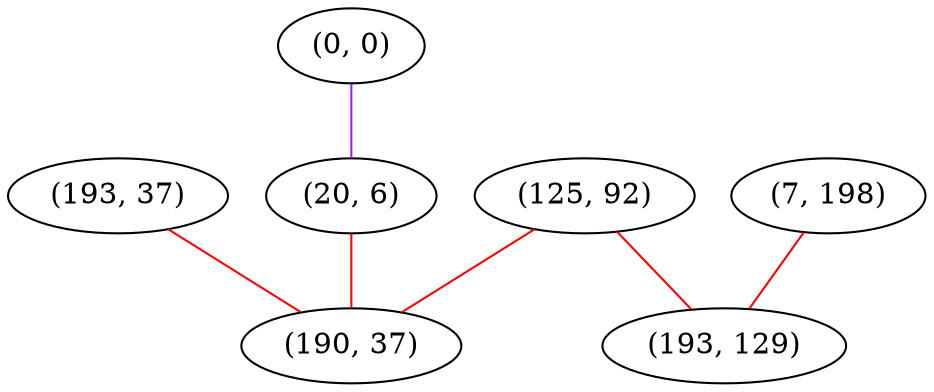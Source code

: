 graph "" {
"(125, 92)";
"(0, 0)";
"(7, 198)";
"(193, 37)";
"(20, 6)";
"(190, 37)";
"(193, 129)";
"(125, 92)" -- "(193, 129)"  [color=red, key=0, weight=1];
"(125, 92)" -- "(190, 37)"  [color=red, key=0, weight=1];
"(0, 0)" -- "(20, 6)"  [color=purple, key=0, weight=4];
"(7, 198)" -- "(193, 129)"  [color=red, key=0, weight=1];
"(193, 37)" -- "(190, 37)"  [color=red, key=0, weight=1];
"(20, 6)" -- "(190, 37)"  [color=red, key=0, weight=1];
}
